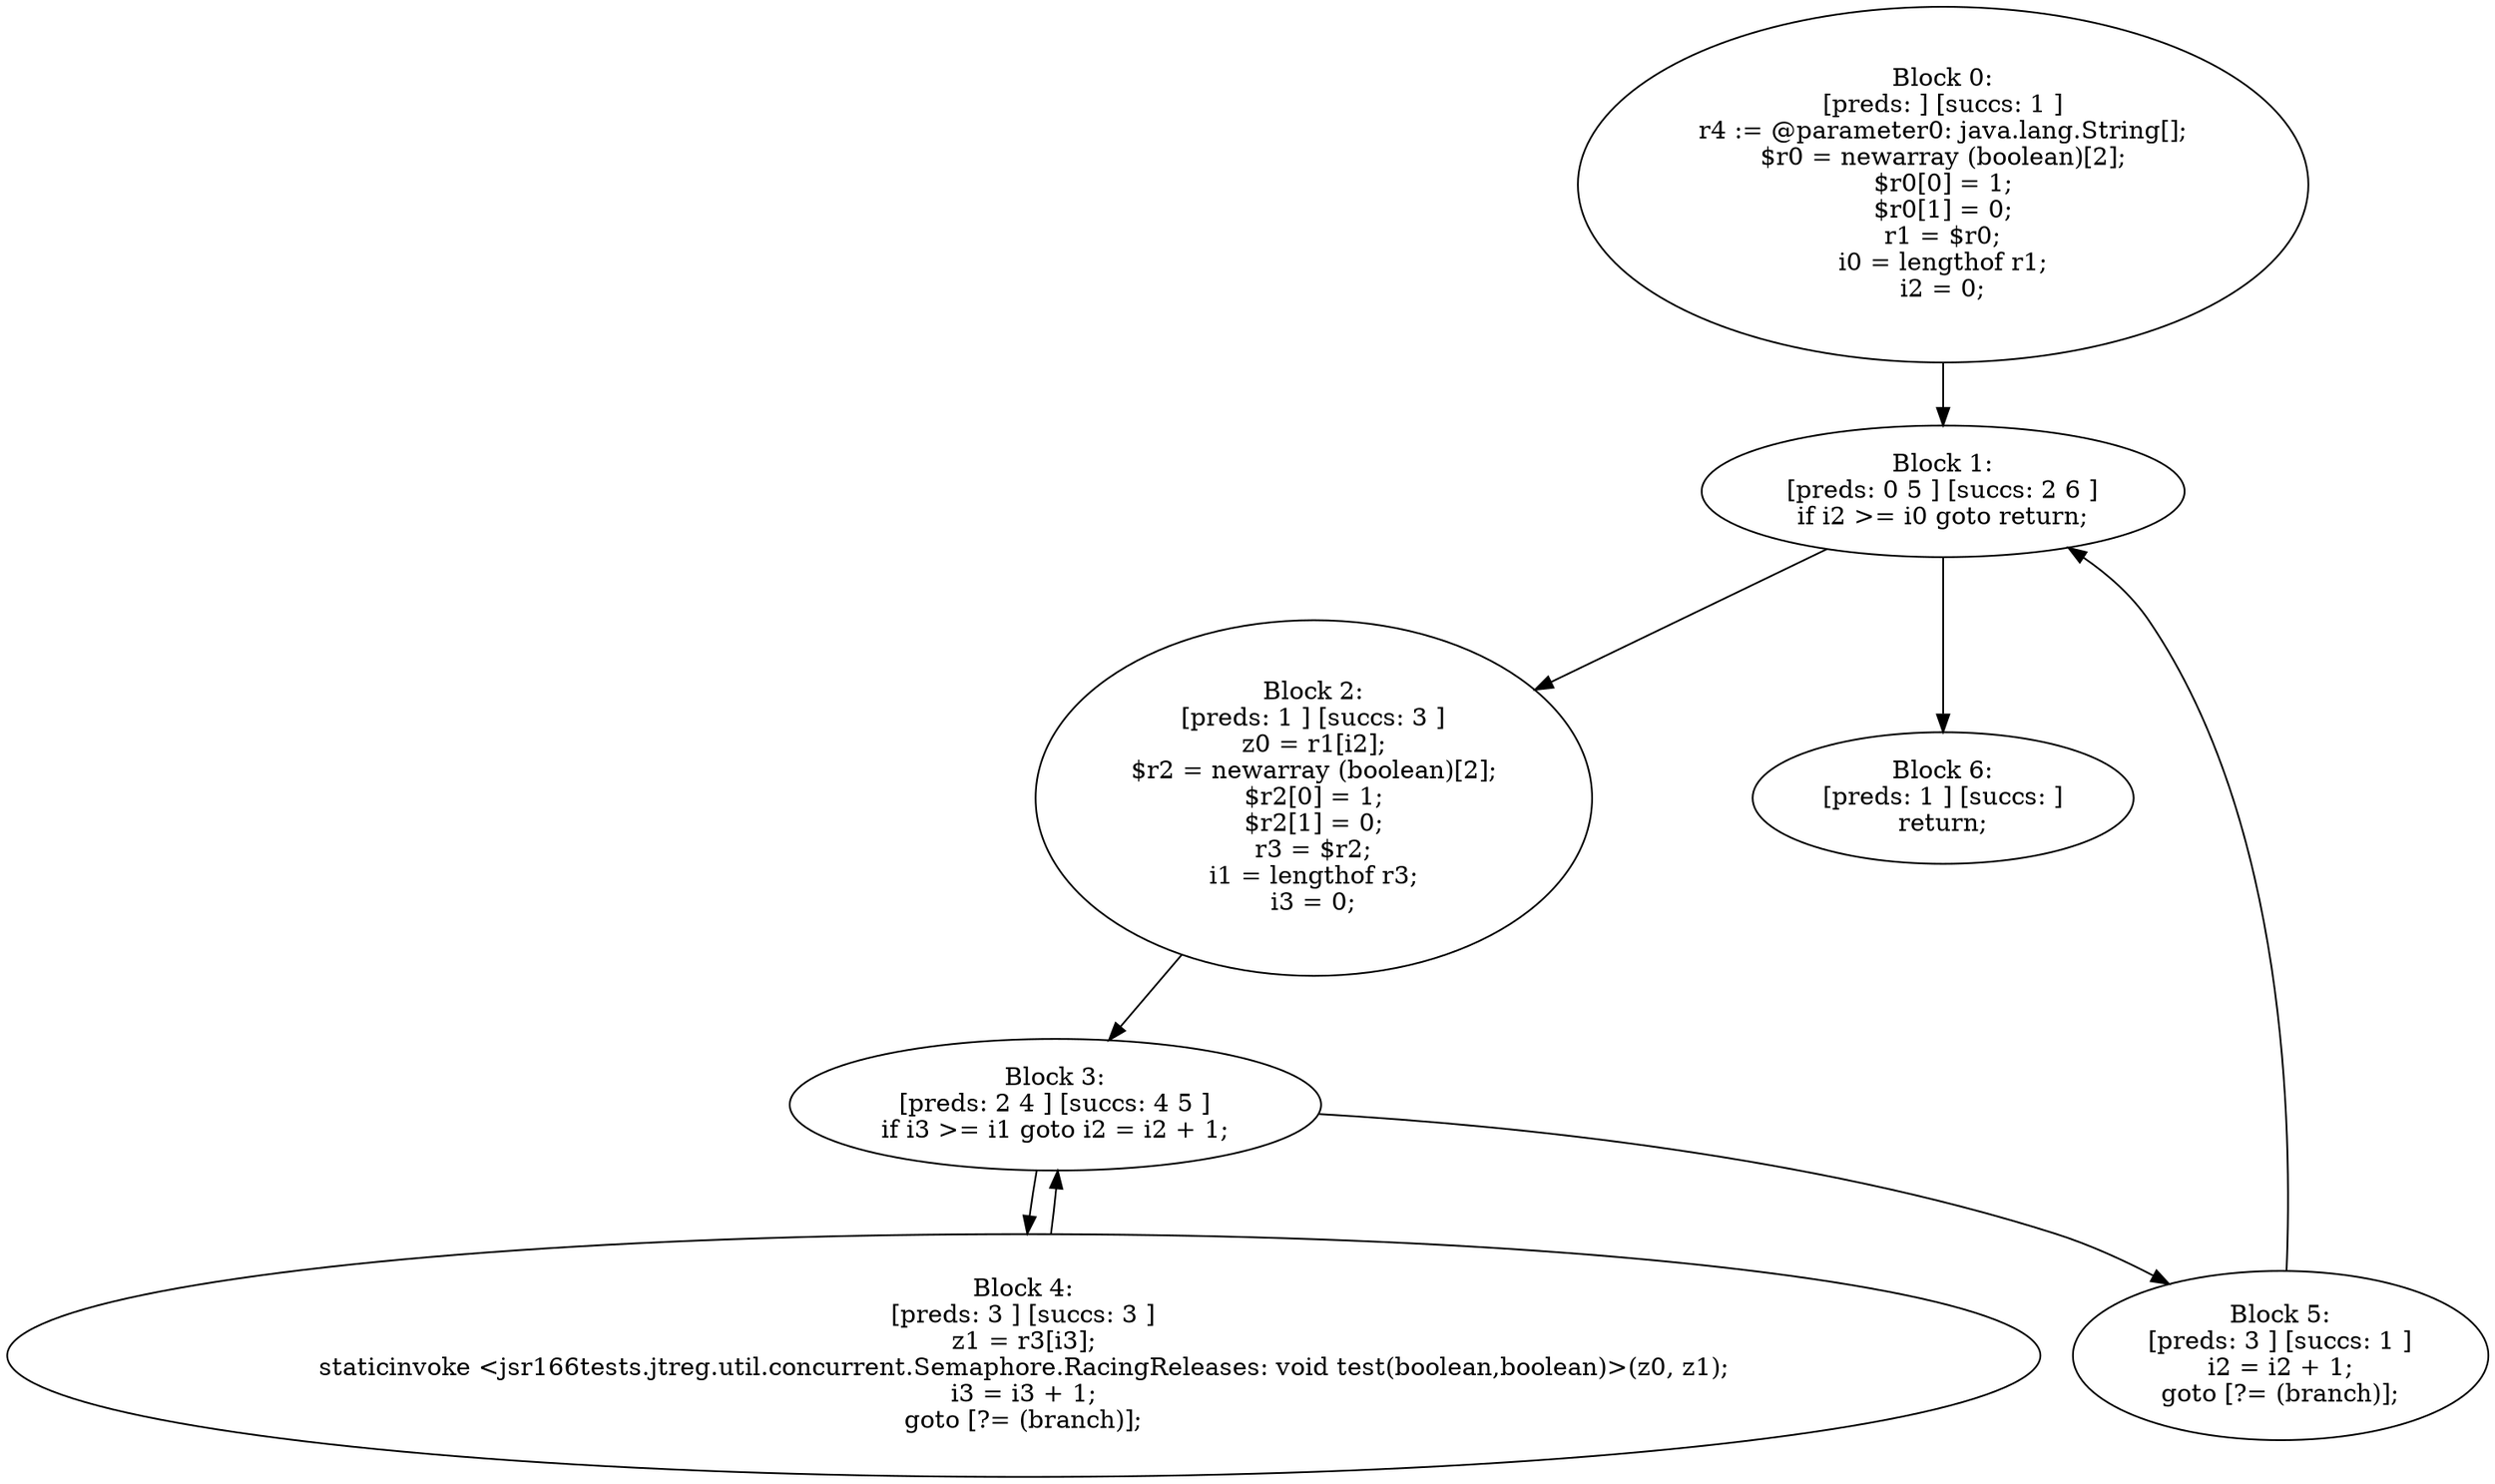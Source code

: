 digraph "unitGraph" {
    "Block 0:
[preds: ] [succs: 1 ]
r4 := @parameter0: java.lang.String[];
$r0 = newarray (boolean)[2];
$r0[0] = 1;
$r0[1] = 0;
r1 = $r0;
i0 = lengthof r1;
i2 = 0;
"
    "Block 1:
[preds: 0 5 ] [succs: 2 6 ]
if i2 >= i0 goto return;
"
    "Block 2:
[preds: 1 ] [succs: 3 ]
z0 = r1[i2];
$r2 = newarray (boolean)[2];
$r2[0] = 1;
$r2[1] = 0;
r3 = $r2;
i1 = lengthof r3;
i3 = 0;
"
    "Block 3:
[preds: 2 4 ] [succs: 4 5 ]
if i3 >= i1 goto i2 = i2 + 1;
"
    "Block 4:
[preds: 3 ] [succs: 3 ]
z1 = r3[i3];
staticinvoke <jsr166tests.jtreg.util.concurrent.Semaphore.RacingReleases: void test(boolean,boolean)>(z0, z1);
i3 = i3 + 1;
goto [?= (branch)];
"
    "Block 5:
[preds: 3 ] [succs: 1 ]
i2 = i2 + 1;
goto [?= (branch)];
"
    "Block 6:
[preds: 1 ] [succs: ]
return;
"
    "Block 0:
[preds: ] [succs: 1 ]
r4 := @parameter0: java.lang.String[];
$r0 = newarray (boolean)[2];
$r0[0] = 1;
$r0[1] = 0;
r1 = $r0;
i0 = lengthof r1;
i2 = 0;
"->"Block 1:
[preds: 0 5 ] [succs: 2 6 ]
if i2 >= i0 goto return;
";
    "Block 1:
[preds: 0 5 ] [succs: 2 6 ]
if i2 >= i0 goto return;
"->"Block 2:
[preds: 1 ] [succs: 3 ]
z0 = r1[i2];
$r2 = newarray (boolean)[2];
$r2[0] = 1;
$r2[1] = 0;
r3 = $r2;
i1 = lengthof r3;
i3 = 0;
";
    "Block 1:
[preds: 0 5 ] [succs: 2 6 ]
if i2 >= i0 goto return;
"->"Block 6:
[preds: 1 ] [succs: ]
return;
";
    "Block 2:
[preds: 1 ] [succs: 3 ]
z0 = r1[i2];
$r2 = newarray (boolean)[2];
$r2[0] = 1;
$r2[1] = 0;
r3 = $r2;
i1 = lengthof r3;
i3 = 0;
"->"Block 3:
[preds: 2 4 ] [succs: 4 5 ]
if i3 >= i1 goto i2 = i2 + 1;
";
    "Block 3:
[preds: 2 4 ] [succs: 4 5 ]
if i3 >= i1 goto i2 = i2 + 1;
"->"Block 4:
[preds: 3 ] [succs: 3 ]
z1 = r3[i3];
staticinvoke <jsr166tests.jtreg.util.concurrent.Semaphore.RacingReleases: void test(boolean,boolean)>(z0, z1);
i3 = i3 + 1;
goto [?= (branch)];
";
    "Block 3:
[preds: 2 4 ] [succs: 4 5 ]
if i3 >= i1 goto i2 = i2 + 1;
"->"Block 5:
[preds: 3 ] [succs: 1 ]
i2 = i2 + 1;
goto [?= (branch)];
";
    "Block 4:
[preds: 3 ] [succs: 3 ]
z1 = r3[i3];
staticinvoke <jsr166tests.jtreg.util.concurrent.Semaphore.RacingReleases: void test(boolean,boolean)>(z0, z1);
i3 = i3 + 1;
goto [?= (branch)];
"->"Block 3:
[preds: 2 4 ] [succs: 4 5 ]
if i3 >= i1 goto i2 = i2 + 1;
";
    "Block 5:
[preds: 3 ] [succs: 1 ]
i2 = i2 + 1;
goto [?= (branch)];
"->"Block 1:
[preds: 0 5 ] [succs: 2 6 ]
if i2 >= i0 goto return;
";
}

